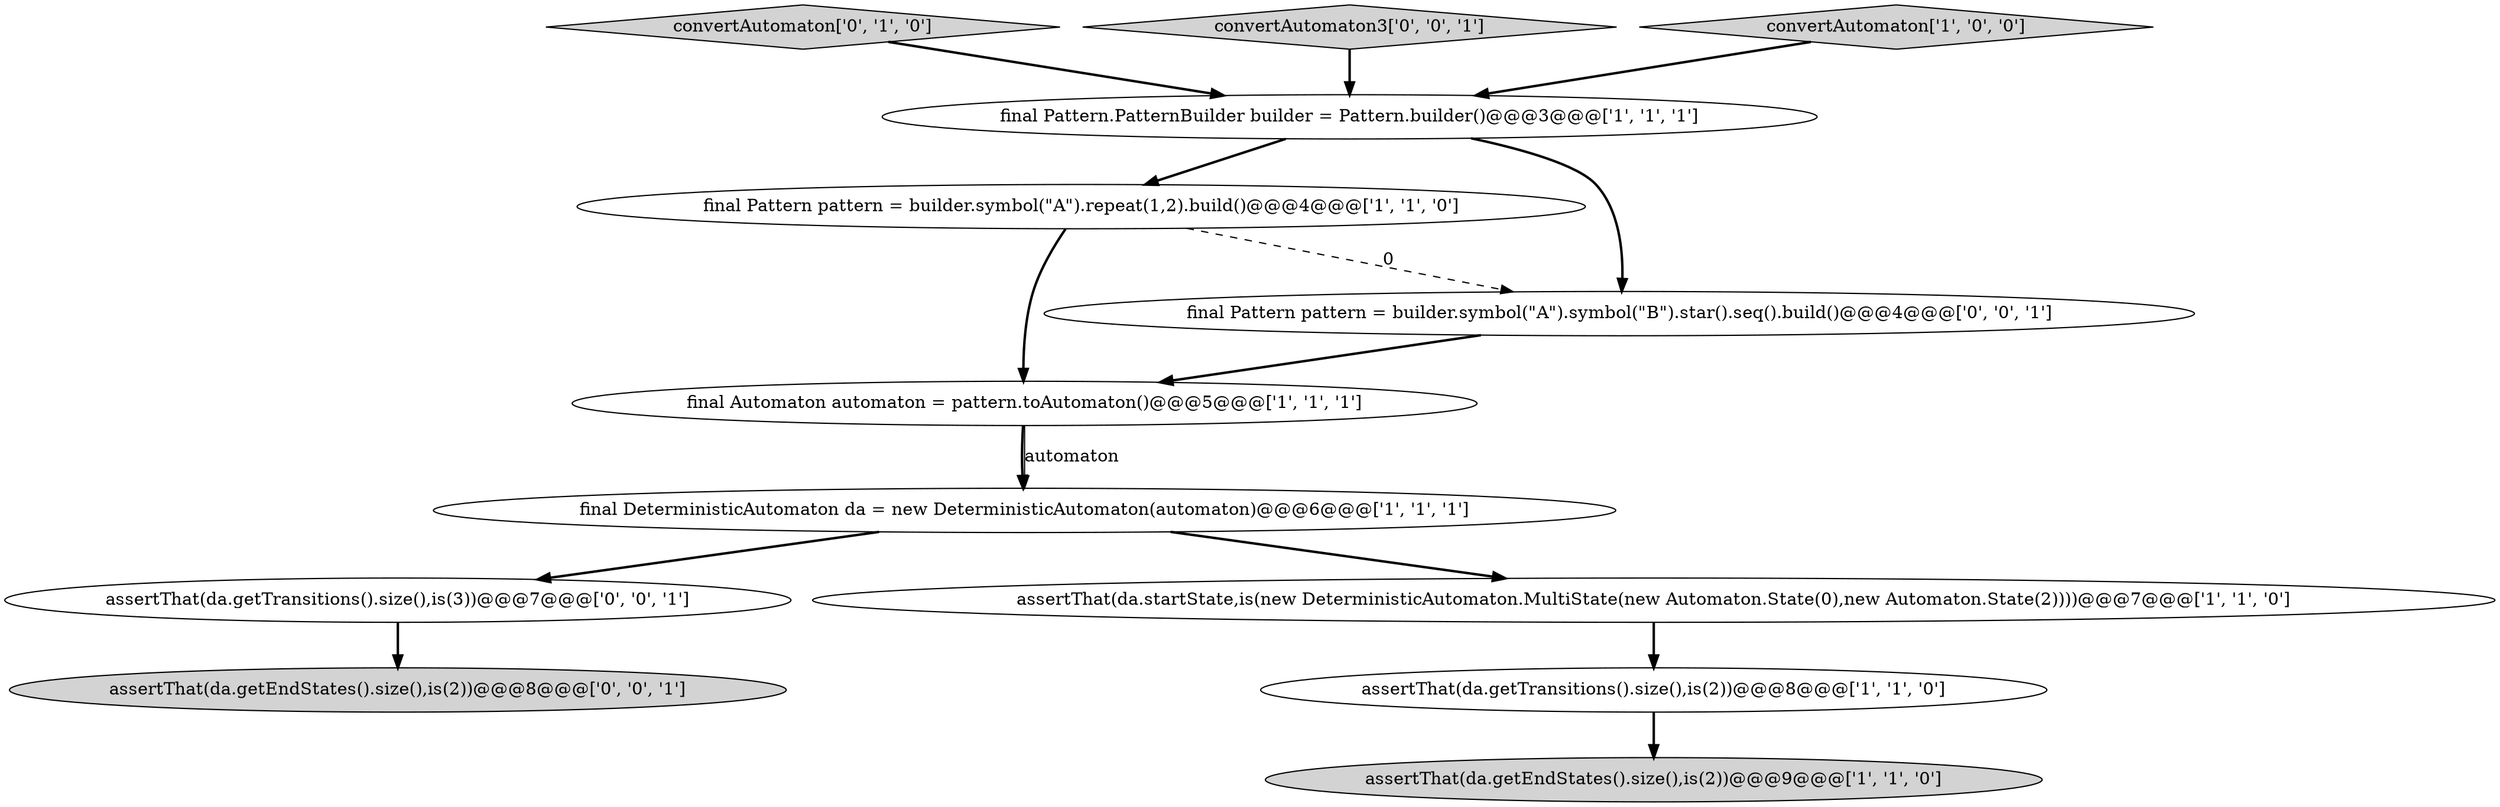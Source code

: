 digraph {
5 [style = filled, label = "final Pattern pattern = builder.symbol(\"A\").repeat(1,2).build()@@@4@@@['1', '1', '0']", fillcolor = white, shape = ellipse image = "AAA0AAABBB1BBB"];
7 [style = filled, label = "final Automaton automaton = pattern.toAutomaton()@@@5@@@['1', '1', '1']", fillcolor = white, shape = ellipse image = "AAA0AAABBB1BBB"];
11 [style = filled, label = "assertThat(da.getTransitions().size(),is(3))@@@7@@@['0', '0', '1']", fillcolor = white, shape = ellipse image = "AAA0AAABBB3BBB"];
2 [style = filled, label = "assertThat(da.getTransitions().size(),is(2))@@@8@@@['1', '1', '0']", fillcolor = white, shape = ellipse image = "AAA0AAABBB1BBB"];
6 [style = filled, label = "assertThat(da.getEndStates().size(),is(2))@@@9@@@['1', '1', '0']", fillcolor = lightgray, shape = ellipse image = "AAA0AAABBB1BBB"];
4 [style = filled, label = "assertThat(da.startState,is(new DeterministicAutomaton.MultiState(new Automaton.State(0),new Automaton.State(2))))@@@7@@@['1', '1', '0']", fillcolor = white, shape = ellipse image = "AAA0AAABBB1BBB"];
8 [style = filled, label = "convertAutomaton['0', '1', '0']", fillcolor = lightgray, shape = diamond image = "AAA0AAABBB2BBB"];
0 [style = filled, label = "final DeterministicAutomaton da = new DeterministicAutomaton(automaton)@@@6@@@['1', '1', '1']", fillcolor = white, shape = ellipse image = "AAA0AAABBB1BBB"];
3 [style = filled, label = "final Pattern.PatternBuilder builder = Pattern.builder()@@@3@@@['1', '1', '1']", fillcolor = white, shape = ellipse image = "AAA0AAABBB1BBB"];
10 [style = filled, label = "convertAutomaton3['0', '0', '1']", fillcolor = lightgray, shape = diamond image = "AAA0AAABBB3BBB"];
1 [style = filled, label = "convertAutomaton['1', '0', '0']", fillcolor = lightgray, shape = diamond image = "AAA0AAABBB1BBB"];
12 [style = filled, label = "assertThat(da.getEndStates().size(),is(2))@@@8@@@['0', '0', '1']", fillcolor = lightgray, shape = ellipse image = "AAA0AAABBB3BBB"];
9 [style = filled, label = "final Pattern pattern = builder.symbol(\"A\").symbol(\"B\").star().seq().build()@@@4@@@['0', '0', '1']", fillcolor = white, shape = ellipse image = "AAA0AAABBB3BBB"];
1->3 [style = bold, label=""];
3->9 [style = bold, label=""];
5->7 [style = bold, label=""];
0->11 [style = bold, label=""];
10->3 [style = bold, label=""];
5->9 [style = dashed, label="0"];
3->5 [style = bold, label=""];
7->0 [style = bold, label=""];
11->12 [style = bold, label=""];
7->0 [style = solid, label="automaton"];
4->2 [style = bold, label=""];
9->7 [style = bold, label=""];
0->4 [style = bold, label=""];
2->6 [style = bold, label=""];
8->3 [style = bold, label=""];
}
